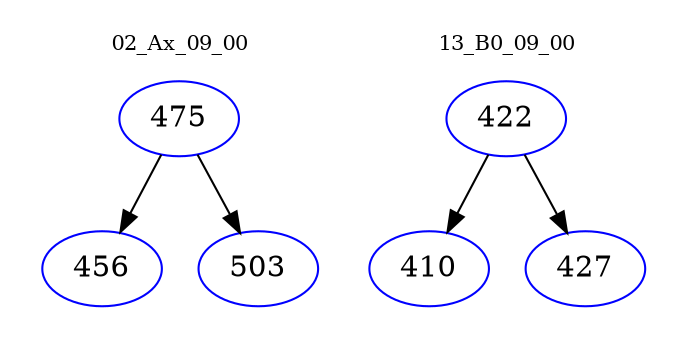 digraph{
subgraph cluster_0 {
color = white
label = "02_Ax_09_00";
fontsize=10;
T0_475 [label="475", color="blue"]
T0_475 -> T0_456 [color="black"]
T0_456 [label="456", color="blue"]
T0_475 -> T0_503 [color="black"]
T0_503 [label="503", color="blue"]
}
subgraph cluster_1 {
color = white
label = "13_B0_09_00";
fontsize=10;
T1_422 [label="422", color="blue"]
T1_422 -> T1_410 [color="black"]
T1_410 [label="410", color="blue"]
T1_422 -> T1_427 [color="black"]
T1_427 [label="427", color="blue"]
}
}
